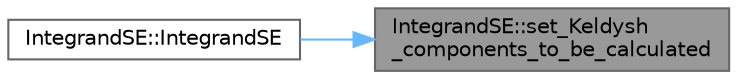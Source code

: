 digraph "IntegrandSE::set_Keldysh_components_to_be_calculated"
{
 // INTERACTIVE_SVG=YES
 // LATEX_PDF_SIZE
  bgcolor="transparent";
  edge [fontname=Helvetica,fontsize=10,labelfontname=Helvetica,labelfontsize=10];
  node [fontname=Helvetica,fontsize=10,shape=box,height=0.2,width=0.4];
  rankdir="RL";
  Node1 [id="Node000001",label="IntegrandSE::set_Keldysh\l_components_to_be_calculated",height=0.2,width=0.4,color="gray40", fillcolor="grey60", style="filled", fontcolor="black",tooltip=" "];
  Node1 -> Node2 [id="edge1_Node000001_Node000002",dir="back",color="steelblue1",style="solid",tooltip=" "];
  Node2 [id="Node000002",label="IntegrandSE::IntegrandSE",height=0.2,width=0.4,color="grey40", fillcolor="white", style="filled",URL="$d8/d2c/classIntegrandSE.html#ad2fbb082e879d192ef8e85cc002a4b01",tooltip="type: determines Keldysh components (always type = 0 for MF)"];
}
